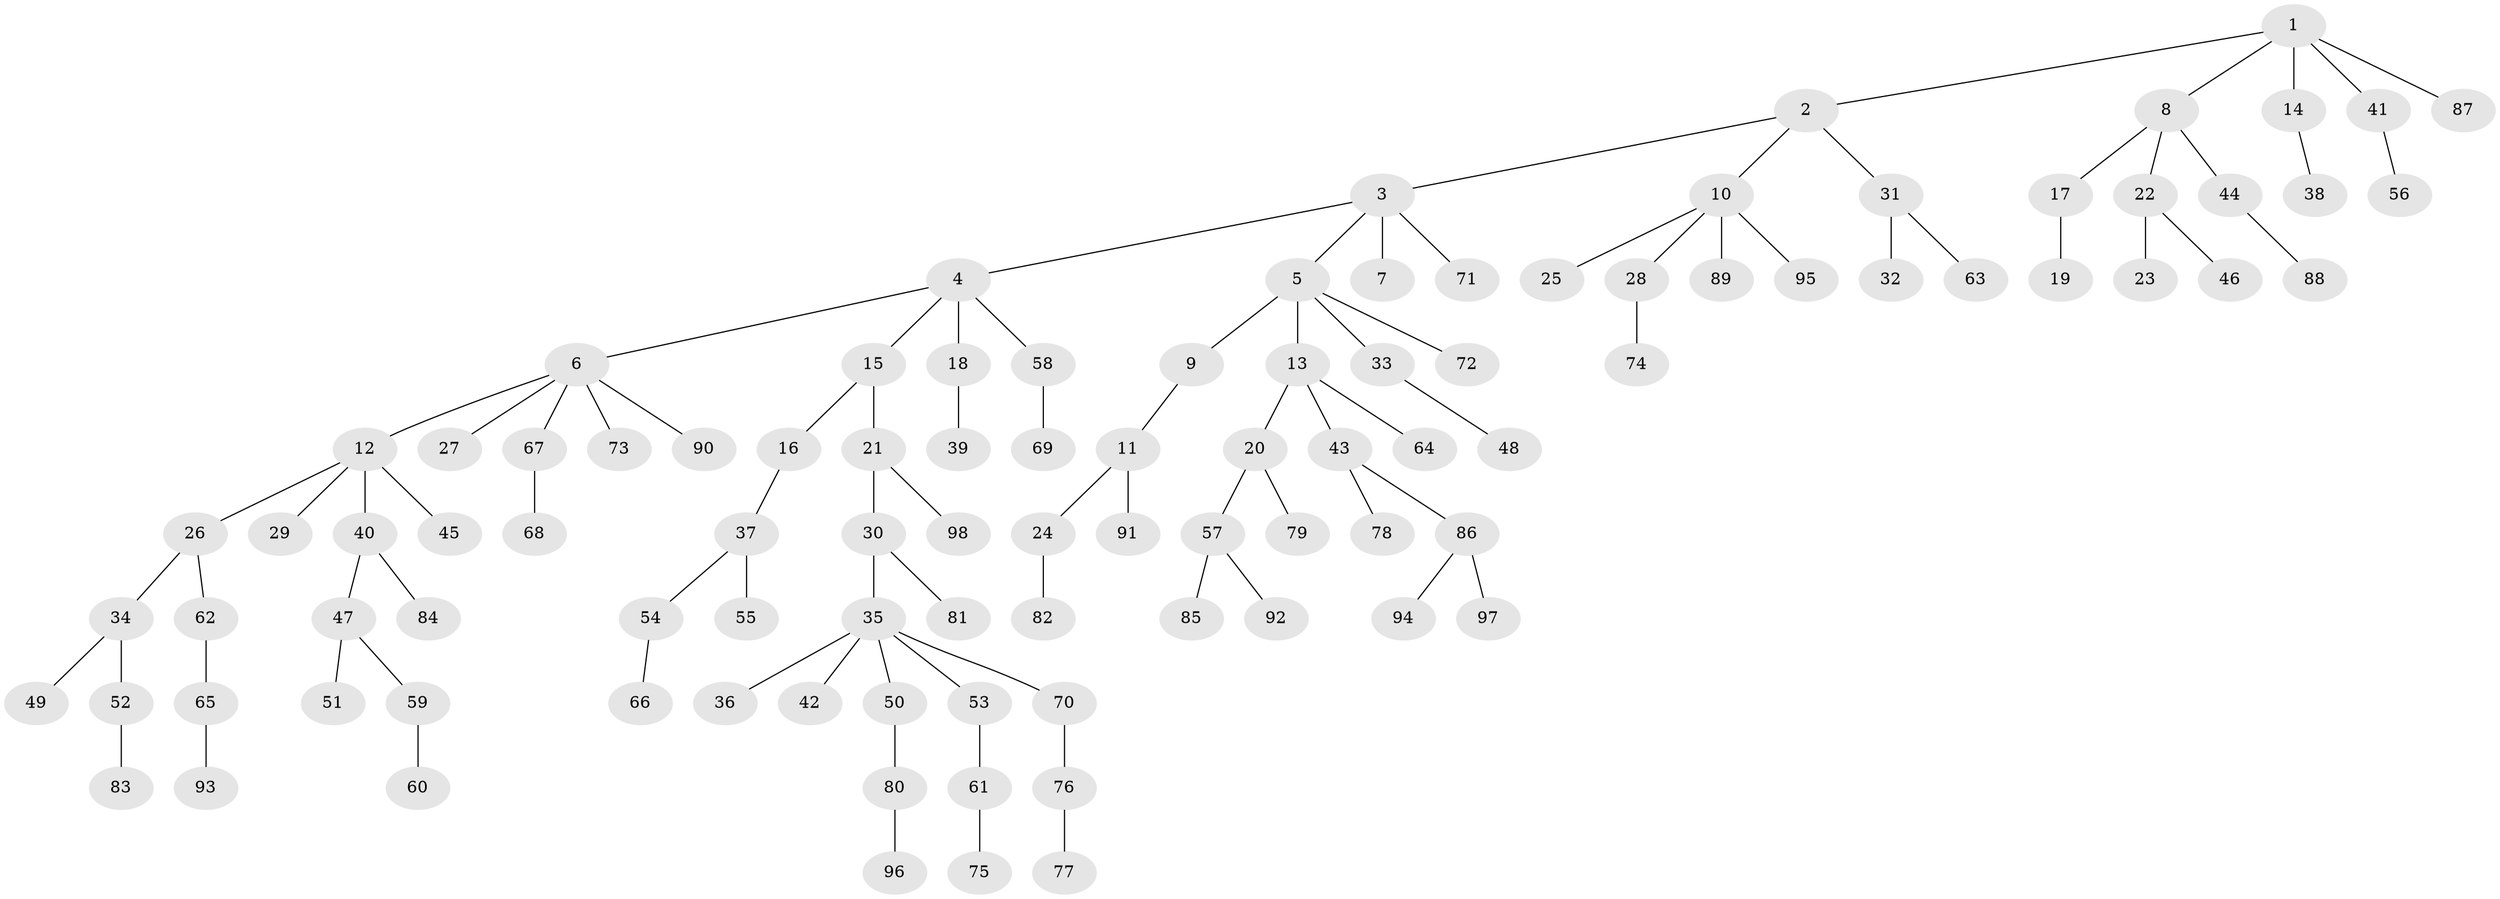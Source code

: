 // Generated by graph-tools (version 1.1) at 2025/15/03/09/25 04:15:39]
// undirected, 98 vertices, 97 edges
graph export_dot {
graph [start="1"]
  node [color=gray90,style=filled];
  1;
  2;
  3;
  4;
  5;
  6;
  7;
  8;
  9;
  10;
  11;
  12;
  13;
  14;
  15;
  16;
  17;
  18;
  19;
  20;
  21;
  22;
  23;
  24;
  25;
  26;
  27;
  28;
  29;
  30;
  31;
  32;
  33;
  34;
  35;
  36;
  37;
  38;
  39;
  40;
  41;
  42;
  43;
  44;
  45;
  46;
  47;
  48;
  49;
  50;
  51;
  52;
  53;
  54;
  55;
  56;
  57;
  58;
  59;
  60;
  61;
  62;
  63;
  64;
  65;
  66;
  67;
  68;
  69;
  70;
  71;
  72;
  73;
  74;
  75;
  76;
  77;
  78;
  79;
  80;
  81;
  82;
  83;
  84;
  85;
  86;
  87;
  88;
  89;
  90;
  91;
  92;
  93;
  94;
  95;
  96;
  97;
  98;
  1 -- 2;
  1 -- 8;
  1 -- 14;
  1 -- 41;
  1 -- 87;
  2 -- 3;
  2 -- 10;
  2 -- 31;
  3 -- 4;
  3 -- 5;
  3 -- 7;
  3 -- 71;
  4 -- 6;
  4 -- 15;
  4 -- 18;
  4 -- 58;
  5 -- 9;
  5 -- 13;
  5 -- 33;
  5 -- 72;
  6 -- 12;
  6 -- 27;
  6 -- 67;
  6 -- 73;
  6 -- 90;
  8 -- 17;
  8 -- 22;
  8 -- 44;
  9 -- 11;
  10 -- 25;
  10 -- 28;
  10 -- 89;
  10 -- 95;
  11 -- 24;
  11 -- 91;
  12 -- 26;
  12 -- 29;
  12 -- 40;
  12 -- 45;
  13 -- 20;
  13 -- 43;
  13 -- 64;
  14 -- 38;
  15 -- 16;
  15 -- 21;
  16 -- 37;
  17 -- 19;
  18 -- 39;
  20 -- 57;
  20 -- 79;
  21 -- 30;
  21 -- 98;
  22 -- 23;
  22 -- 46;
  24 -- 82;
  26 -- 34;
  26 -- 62;
  28 -- 74;
  30 -- 35;
  30 -- 81;
  31 -- 32;
  31 -- 63;
  33 -- 48;
  34 -- 49;
  34 -- 52;
  35 -- 36;
  35 -- 42;
  35 -- 50;
  35 -- 53;
  35 -- 70;
  37 -- 54;
  37 -- 55;
  40 -- 47;
  40 -- 84;
  41 -- 56;
  43 -- 78;
  43 -- 86;
  44 -- 88;
  47 -- 51;
  47 -- 59;
  50 -- 80;
  52 -- 83;
  53 -- 61;
  54 -- 66;
  57 -- 85;
  57 -- 92;
  58 -- 69;
  59 -- 60;
  61 -- 75;
  62 -- 65;
  65 -- 93;
  67 -- 68;
  70 -- 76;
  76 -- 77;
  80 -- 96;
  86 -- 94;
  86 -- 97;
}
